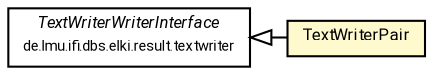 #!/usr/local/bin/dot
#
# Class diagram 
# Generated by UMLGraph version R5_7_2-60-g0e99a6 (http://www.spinellis.gr/umlgraph/)
#

digraph G {
	graph [fontnames="svg"]
	edge [fontname="Roboto",fontsize=7,labelfontname="Roboto",labelfontsize=7,color="black"];
	node [fontname="Roboto",fontcolor="black",fontsize=8,shape=plaintext,margin=0,width=0,height=0];
	nodesep=0.15;
	ranksep=0.25;
	rankdir=LR;
	// de.lmu.ifi.dbs.elki.result.textwriter.writers.TextWriterPair
	c10185898 [label=<<table title="de.lmu.ifi.dbs.elki.result.textwriter.writers.TextWriterPair" border="0" cellborder="1" cellspacing="0" cellpadding="2" bgcolor="lemonChiffon" href="TextWriterPair.html" target="_parent">
		<tr><td><table border="0" cellspacing="0" cellpadding="1">
		<tr><td align="center" balign="center"> <font face="Roboto">TextWriterPair</font> </td></tr>
		</table></td></tr>
		</table>>, URL="TextWriterPair.html"];
	// de.lmu.ifi.dbs.elki.result.textwriter.TextWriterWriterInterface<O>
	c10186903 [label=<<table title="de.lmu.ifi.dbs.elki.result.textwriter.TextWriterWriterInterface" border="0" cellborder="1" cellspacing="0" cellpadding="2" href="../TextWriterWriterInterface.html" target="_parent">
		<tr><td><table border="0" cellspacing="0" cellpadding="1">
		<tr><td align="center" balign="center"> <font face="Roboto"><i>TextWriterWriterInterface</i></font> </td></tr>
		<tr><td align="center" balign="center"> <font face="Roboto" point-size="7.0">de.lmu.ifi.dbs.elki.result.textwriter</font> </td></tr>
		</table></td></tr>
		</table>>, URL="../TextWriterWriterInterface.html"];
	// de.lmu.ifi.dbs.elki.result.textwriter.writers.TextWriterPair extends de.lmu.ifi.dbs.elki.result.textwriter.TextWriterWriterInterface<O>
	c10186903 -> c10185898 [arrowtail=empty,dir=back,weight=10];
}

